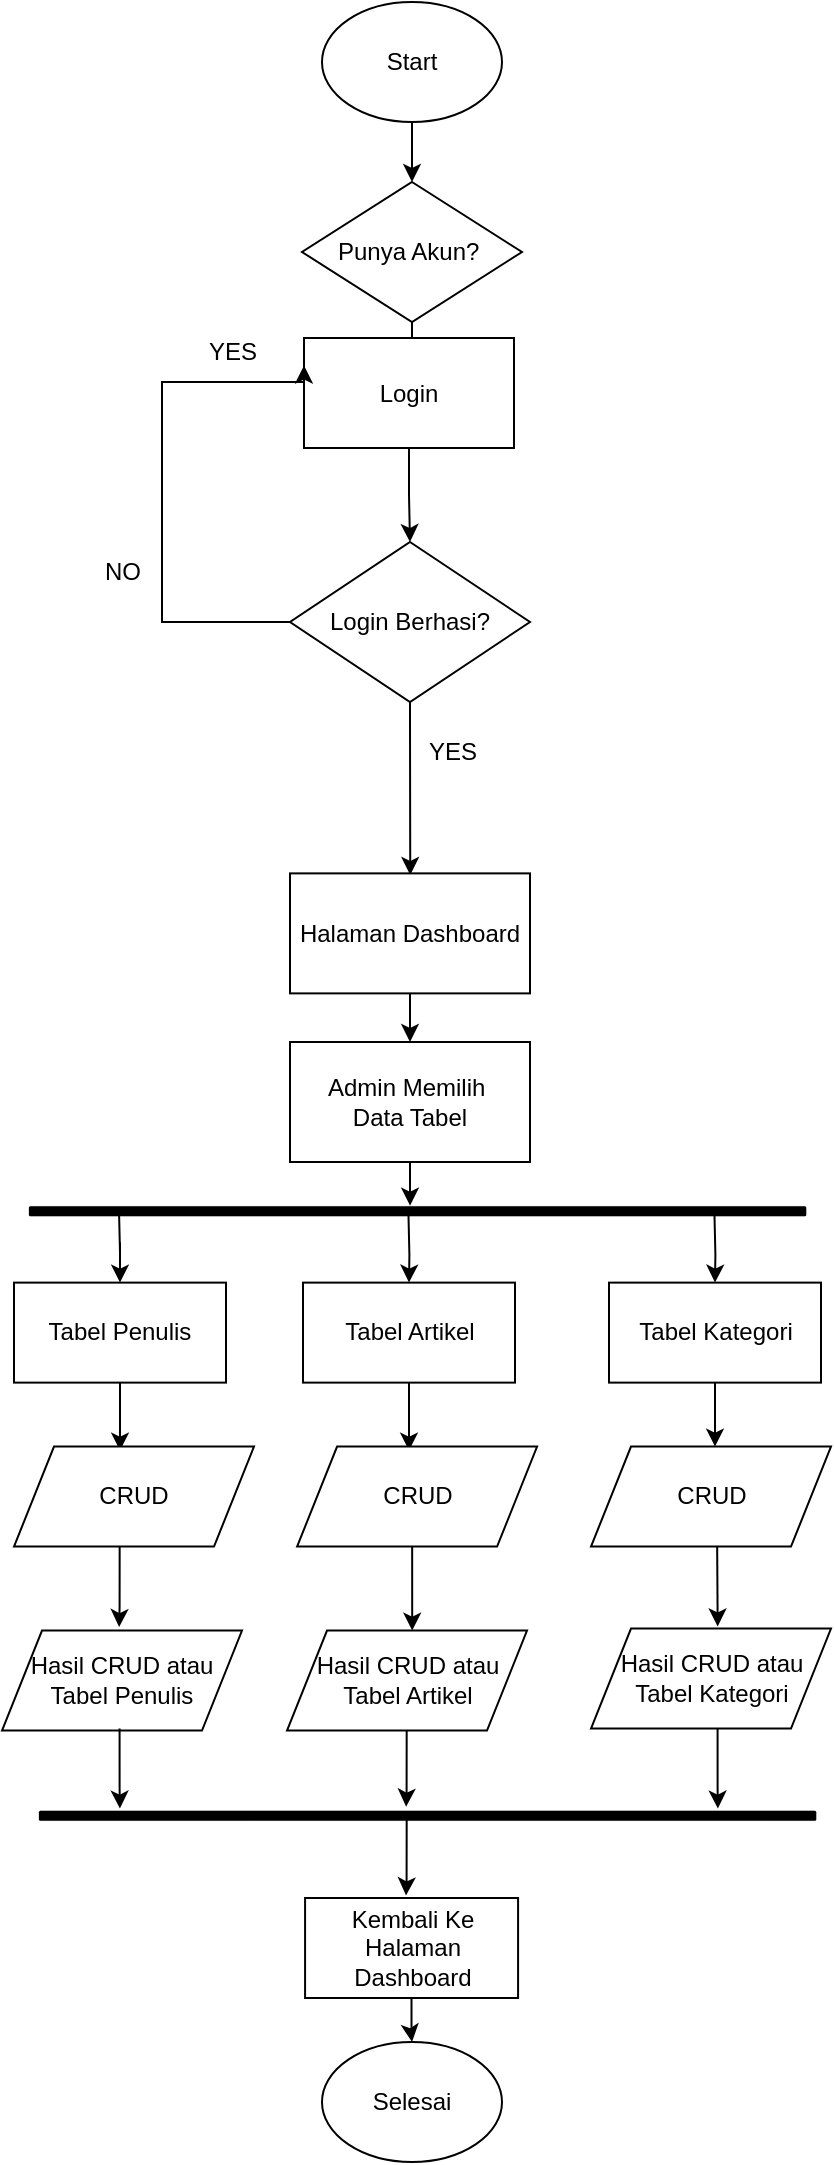 <mxfile version="24.4.13" type="github">
  <diagram id="C5RBs43oDa-KdzZeNtuy" name="Page-1">
    <mxGraphModel dx="849" dy="531" grid="1" gridSize="10" guides="1" tooltips="1" connect="1" arrows="1" fold="1" page="1" pageScale="1" pageWidth="827" pageHeight="1169" math="0" shadow="0">
      <root>
        <mxCell id="WIyWlLk6GJQsqaUBKTNV-0" />
        <mxCell id="WIyWlLk6GJQsqaUBKTNV-1" parent="WIyWlLk6GJQsqaUBKTNV-0" />
        <mxCell id="f-X-oOXz8kQgfOrzTP2Q-2" value="" style="edgeStyle=orthogonalEdgeStyle;rounded=0;orthogonalLoop=1;jettySize=auto;html=1;" parent="WIyWlLk6GJQsqaUBKTNV-1" source="f-X-oOXz8kQgfOrzTP2Q-0" target="f-X-oOXz8kQgfOrzTP2Q-3" edge="1">
          <mxGeometry relative="1" as="geometry">
            <mxPoint x="335" y="150" as="targetPoint" />
          </mxGeometry>
        </mxCell>
        <mxCell id="f-X-oOXz8kQgfOrzTP2Q-0" value="Start" style="ellipse;whiteSpace=wrap;html=1;" parent="WIyWlLk6GJQsqaUBKTNV-1" vertex="1">
          <mxGeometry x="290" y="50" width="90" height="60" as="geometry" />
        </mxCell>
        <mxCell id="f-X-oOXz8kQgfOrzTP2Q-5" value="" style="edgeStyle=orthogonalEdgeStyle;rounded=0;orthogonalLoop=1;jettySize=auto;html=1;" parent="WIyWlLk6GJQsqaUBKTNV-1" source="f-X-oOXz8kQgfOrzTP2Q-3" target="f-X-oOXz8kQgfOrzTP2Q-4" edge="1">
          <mxGeometry relative="1" as="geometry" />
        </mxCell>
        <mxCell id="f-X-oOXz8kQgfOrzTP2Q-3" value="Punya Akun?&amp;nbsp;" style="rhombus;whiteSpace=wrap;html=1;" parent="WIyWlLk6GJQsqaUBKTNV-1" vertex="1">
          <mxGeometry x="280" y="140" width="110" height="70" as="geometry" />
        </mxCell>
        <mxCell id="f-X-oOXz8kQgfOrzTP2Q-21" value="" style="edgeStyle=orthogonalEdgeStyle;rounded=0;orthogonalLoop=1;jettySize=auto;html=1;" parent="WIyWlLk6GJQsqaUBKTNV-1" source="f-X-oOXz8kQgfOrzTP2Q-4" target="WjMMoIh0oMpXKdFlW6NF-5" edge="1">
          <mxGeometry relative="1" as="geometry">
            <mxPoint x="182.5" y="330" as="targetPoint" />
          </mxGeometry>
        </mxCell>
        <mxCell id="f-X-oOXz8kQgfOrzTP2Q-4" value="Login" style="whiteSpace=wrap;html=1;" parent="WIyWlLk6GJQsqaUBKTNV-1" vertex="1">
          <mxGeometry x="281" y="218" width="105" height="55" as="geometry" />
        </mxCell>
        <mxCell id="f-X-oOXz8kQgfOrzTP2Q-8" value="YES" style="text;html=1;align=center;verticalAlign=middle;resizable=0;points=[];autosize=1;strokeColor=none;fillColor=none;" parent="WIyWlLk6GJQsqaUBKTNV-1" vertex="1">
          <mxGeometry x="220" y="210" width="50" height="30" as="geometry" />
        </mxCell>
        <mxCell id="f-X-oOXz8kQgfOrzTP2Q-22" style="edgeStyle=orthogonalEdgeStyle;rounded=0;orthogonalLoop=1;jettySize=auto;html=1;exitX=0;exitY=0.5;exitDx=0;exitDy=0;entryX=0;entryY=0.25;entryDx=0;entryDy=0;" parent="WIyWlLk6GJQsqaUBKTNV-1" source="WjMMoIh0oMpXKdFlW6NF-5" edge="1" target="f-X-oOXz8kQgfOrzTP2Q-4">
          <mxGeometry relative="1" as="geometry">
            <mxPoint x="122.5" y="361" as="sourcePoint" />
            <mxPoint x="130" y="232.75" as="targetPoint" />
            <Array as="points">
              <mxPoint x="210" y="360" />
              <mxPoint x="210" y="240" />
              <mxPoint x="281" y="240" />
            </Array>
          </mxGeometry>
        </mxCell>
        <mxCell id="f-X-oOXz8kQgfOrzTP2Q-29" style="edgeStyle=orthogonalEdgeStyle;rounded=0;orthogonalLoop=1;jettySize=auto;html=1;entryX=0.501;entryY=0.013;entryDx=0;entryDy=0;entryPerimeter=0;exitX=0.5;exitY=1;exitDx=0;exitDy=0;" parent="WIyWlLk6GJQsqaUBKTNV-1" source="WjMMoIh0oMpXKdFlW6NF-5" target="f-X-oOXz8kQgfOrzTP2Q-25" edge="1">
          <mxGeometry relative="1" as="geometry">
            <mxPoint x="180" y="420" as="sourcePoint" />
            <Array as="points">
              <mxPoint x="334" y="410" />
              <mxPoint x="335" y="410" />
            </Array>
          </mxGeometry>
        </mxCell>
        <mxCell id="f-X-oOXz8kQgfOrzTP2Q-34" value="" style="edgeStyle=orthogonalEdgeStyle;rounded=0;orthogonalLoop=1;jettySize=auto;html=1;" parent="WIyWlLk6GJQsqaUBKTNV-1" source="f-X-oOXz8kQgfOrzTP2Q-25" target="f-X-oOXz8kQgfOrzTP2Q-33" edge="1">
          <mxGeometry relative="1" as="geometry" />
        </mxCell>
        <mxCell id="f-X-oOXz8kQgfOrzTP2Q-25" value="Halaman Dashboard" style="whiteSpace=wrap;html=1;" parent="WIyWlLk6GJQsqaUBKTNV-1" vertex="1">
          <mxGeometry x="274" y="485.69" width="120" height="60" as="geometry" />
        </mxCell>
        <mxCell id="f-X-oOXz8kQgfOrzTP2Q-30" value="YES" style="text;html=1;align=center;verticalAlign=middle;resizable=0;points=[];autosize=1;strokeColor=none;fillColor=none;" parent="WIyWlLk6GJQsqaUBKTNV-1" vertex="1">
          <mxGeometry x="330" y="410" width="50" height="30" as="geometry" />
        </mxCell>
        <mxCell id="f-X-oOXz8kQgfOrzTP2Q-36" value="" style="edgeStyle=orthogonalEdgeStyle;rounded=0;orthogonalLoop=1;jettySize=auto;html=1;" parent="WIyWlLk6GJQsqaUBKTNV-1" source="f-X-oOXz8kQgfOrzTP2Q-33" target="f-X-oOXz8kQgfOrzTP2Q-35" edge="1">
          <mxGeometry relative="1" as="geometry">
            <Array as="points">
              <mxPoint x="340" y="680" />
              <mxPoint x="340" y="680" />
            </Array>
          </mxGeometry>
        </mxCell>
        <mxCell id="f-X-oOXz8kQgfOrzTP2Q-33" value="Admin Memilih&amp;nbsp;&lt;div&gt;Data Tabel&lt;/div&gt;" style="whiteSpace=wrap;html=1;" parent="WIyWlLk6GJQsqaUBKTNV-1" vertex="1">
          <mxGeometry x="274" y="570" width="120" height="60" as="geometry" />
        </mxCell>
        <mxCell id="f-X-oOXz8kQgfOrzTP2Q-35" value="" style="html=1;points=[];perimeter=orthogonalPerimeter;fillColor=strokeColor;rotation=90;strokeWidth=0;rounded=1;" parent="WIyWlLk6GJQsqaUBKTNV-1" vertex="1">
          <mxGeometry x="335.04" y="460" width="5" height="388.66" as="geometry" />
        </mxCell>
        <mxCell id="f-X-oOXz8kQgfOrzTP2Q-40" value="" style="edgeStyle=orthogonalEdgeStyle;rounded=0;orthogonalLoop=1;jettySize=auto;html=1;" parent="WIyWlLk6GJQsqaUBKTNV-1" target="f-X-oOXz8kQgfOrzTP2Q-44" edge="1">
          <mxGeometry relative="1" as="geometry">
            <mxPoint x="188.5" y="654.31" as="sourcePoint" />
            <mxPoint x="188.5" y="684.31" as="targetPoint" />
            <Array as="points" />
          </mxGeometry>
        </mxCell>
        <mxCell id="f-X-oOXz8kQgfOrzTP2Q-41" value="" style="edgeStyle=orthogonalEdgeStyle;rounded=0;orthogonalLoop=1;jettySize=auto;html=1;" parent="WIyWlLk6GJQsqaUBKTNV-1" target="f-X-oOXz8kQgfOrzTP2Q-45" edge="1">
          <mxGeometry relative="1" as="geometry">
            <mxPoint x="333.21" y="655.31" as="sourcePoint" />
            <mxPoint x="333.5" y="694.31" as="targetPoint" />
            <Array as="points" />
          </mxGeometry>
        </mxCell>
        <mxCell id="f-X-oOXz8kQgfOrzTP2Q-42" value="" style="edgeStyle=orthogonalEdgeStyle;rounded=0;orthogonalLoop=1;jettySize=auto;html=1;" parent="WIyWlLk6GJQsqaUBKTNV-1" target="f-X-oOXz8kQgfOrzTP2Q-46" edge="1">
          <mxGeometry relative="1" as="geometry">
            <mxPoint x="486.21" y="655.31" as="sourcePoint" />
            <mxPoint x="486.5" y="694.31" as="targetPoint" />
            <Array as="points" />
          </mxGeometry>
        </mxCell>
        <mxCell id="f-X-oOXz8kQgfOrzTP2Q-48" value="" style="edgeStyle=orthogonalEdgeStyle;rounded=0;orthogonalLoop=1;jettySize=auto;html=1;" parent="WIyWlLk6GJQsqaUBKTNV-1" source="f-X-oOXz8kQgfOrzTP2Q-44" edge="1">
          <mxGeometry relative="1" as="geometry">
            <mxPoint x="189.0" y="774.31" as="targetPoint" />
          </mxGeometry>
        </mxCell>
        <mxCell id="f-X-oOXz8kQgfOrzTP2Q-44" value="Tabel Penulis" style="rounded=0;whiteSpace=wrap;html=1;" parent="WIyWlLk6GJQsqaUBKTNV-1" vertex="1">
          <mxGeometry x="136" y="690.31" width="106" height="50" as="geometry" />
        </mxCell>
        <mxCell id="f-X-oOXz8kQgfOrzTP2Q-51" value="" style="edgeStyle=orthogonalEdgeStyle;rounded=0;orthogonalLoop=1;jettySize=auto;html=1;" parent="WIyWlLk6GJQsqaUBKTNV-1" source="f-X-oOXz8kQgfOrzTP2Q-45" edge="1">
          <mxGeometry relative="1" as="geometry">
            <mxPoint x="333.5" y="774.31" as="targetPoint" />
          </mxGeometry>
        </mxCell>
        <mxCell id="f-X-oOXz8kQgfOrzTP2Q-45" value="Tabel Artikel" style="rounded=0;whiteSpace=wrap;html=1;" parent="WIyWlLk6GJQsqaUBKTNV-1" vertex="1">
          <mxGeometry x="280.5" y="690.31" width="106" height="50" as="geometry" />
        </mxCell>
        <mxCell id="f-X-oOXz8kQgfOrzTP2Q-52" value="" style="edgeStyle=orthogonalEdgeStyle;rounded=0;orthogonalLoop=1;jettySize=auto;html=1;" parent="WIyWlLk6GJQsqaUBKTNV-1" source="f-X-oOXz8kQgfOrzTP2Q-46" edge="1">
          <mxGeometry relative="1" as="geometry">
            <mxPoint x="486.5" y="772.31" as="targetPoint" />
          </mxGeometry>
        </mxCell>
        <mxCell id="f-X-oOXz8kQgfOrzTP2Q-46" value="Tabel Kategori" style="rounded=0;whiteSpace=wrap;html=1;" parent="WIyWlLk6GJQsqaUBKTNV-1" vertex="1">
          <mxGeometry x="433.5" y="690.31" width="106" height="50" as="geometry" />
        </mxCell>
        <mxCell id="f-X-oOXz8kQgfOrzTP2Q-55" value="" style="edgeStyle=orthogonalEdgeStyle;rounded=0;orthogonalLoop=1;jettySize=auto;html=1;" parent="WIyWlLk6GJQsqaUBKTNV-1" target="f-X-oOXz8kQgfOrzTP2Q-66" edge="1">
          <mxGeometry relative="1" as="geometry">
            <mxPoint x="335.08" y="822.31" as="sourcePoint" />
            <mxPoint x="335.139" y="860.715" as="targetPoint" />
            <Array as="points">
              <mxPoint x="335.5" y="854.31" />
              <mxPoint x="335.5" y="854.31" />
            </Array>
          </mxGeometry>
        </mxCell>
        <mxCell id="f-X-oOXz8kQgfOrzTP2Q-56" value="" style="edgeStyle=orthogonalEdgeStyle;rounded=0;orthogonalLoop=1;jettySize=auto;html=1;entryX=0.215;entryY=0.121;entryDx=0;entryDy=0;entryPerimeter=0;" parent="WIyWlLk6GJQsqaUBKTNV-1" edge="1">
          <mxGeometry relative="1" as="geometry">
            <mxPoint x="487.58" y="822.31" as="sourcePoint" />
            <mxPoint x="487.842" y="862.215" as="targetPoint" />
            <Array as="points" />
          </mxGeometry>
        </mxCell>
        <mxCell id="f-X-oOXz8kQgfOrzTP2Q-59" value="CRUD" style="shape=parallelogram;perimeter=parallelogramPerimeter;whiteSpace=wrap;html=1;fixedSize=1;" parent="WIyWlLk6GJQsqaUBKTNV-1" vertex="1">
          <mxGeometry x="277.54" y="772.31" width="120" height="50" as="geometry" />
        </mxCell>
        <mxCell id="f-X-oOXz8kQgfOrzTP2Q-60" value="CRUD" style="shape=parallelogram;perimeter=parallelogramPerimeter;whiteSpace=wrap;html=1;fixedSize=1;" parent="WIyWlLk6GJQsqaUBKTNV-1" vertex="1">
          <mxGeometry x="424.5" y="772.31" width="120" height="50" as="geometry" />
        </mxCell>
        <mxCell id="f-X-oOXz8kQgfOrzTP2Q-61" value="CRUD" style="shape=parallelogram;perimeter=parallelogramPerimeter;whiteSpace=wrap;html=1;fixedSize=1;" parent="WIyWlLk6GJQsqaUBKTNV-1" vertex="1">
          <mxGeometry x="136" y="772.31" width="120" height="50" as="geometry" />
        </mxCell>
        <mxCell id="f-X-oOXz8kQgfOrzTP2Q-64" value="" style="edgeStyle=orthogonalEdgeStyle;rounded=0;orthogonalLoop=1;jettySize=auto;html=1;entryX=0.274;entryY=0.891;entryDx=0;entryDy=0;entryPerimeter=0;" parent="WIyWlLk6GJQsqaUBKTNV-1" edge="1">
          <mxGeometry relative="1" as="geometry">
            <mxPoint x="188.83" y="822.31" as="sourcePoint" />
            <mxPoint x="188.574" y="862.51" as="targetPoint" />
            <Array as="points">
              <mxPoint x="188.5" y="852.31" />
            </Array>
          </mxGeometry>
        </mxCell>
        <mxCell id="f-X-oOXz8kQgfOrzTP2Q-65" value="Hasil CRUD atau&lt;div&gt;Tabel Penulis&lt;/div&gt;" style="shape=parallelogram;perimeter=parallelogramPerimeter;whiteSpace=wrap;html=1;fixedSize=1;" parent="WIyWlLk6GJQsqaUBKTNV-1" vertex="1">
          <mxGeometry x="130" y="864.31" width="120" height="50" as="geometry" />
        </mxCell>
        <mxCell id="f-X-oOXz8kQgfOrzTP2Q-66" value="Hasil CRUD atau&lt;div&gt;Tabel Artikel&lt;/div&gt;" style="shape=parallelogram;perimeter=parallelogramPerimeter;whiteSpace=wrap;html=1;fixedSize=1;" parent="WIyWlLk6GJQsqaUBKTNV-1" vertex="1">
          <mxGeometry x="272.5" y="864.31" width="120" height="50" as="geometry" />
        </mxCell>
        <mxCell id="f-X-oOXz8kQgfOrzTP2Q-67" value="Hasil CRUD atau&lt;div&gt;Tabel Kategori&lt;/div&gt;" style="shape=parallelogram;perimeter=parallelogramPerimeter;whiteSpace=wrap;html=1;fixedSize=1;" parent="WIyWlLk6GJQsqaUBKTNV-1" vertex="1">
          <mxGeometry x="424.5" y="863.31" width="120" height="50" as="geometry" />
        </mxCell>
        <mxCell id="f-X-oOXz8kQgfOrzTP2Q-70" value="" style="edgeStyle=orthogonalEdgeStyle;rounded=0;orthogonalLoop=1;jettySize=auto;html=1;entryX=-0.366;entryY=0.527;entryDx=0;entryDy=0;entryPerimeter=0;" parent="WIyWlLk6GJQsqaUBKTNV-1" target="f-X-oOXz8kQgfOrzTP2Q-72" edge="1">
          <mxGeometry relative="1" as="geometry">
            <mxPoint x="332.34" y="914.31" as="sourcePoint" />
            <mxPoint x="332.084" y="954.51" as="targetPoint" />
            <Array as="points">
              <mxPoint x="332.5" y="944.31" />
            </Array>
          </mxGeometry>
        </mxCell>
        <mxCell id="f-X-oOXz8kQgfOrzTP2Q-72" value="" style="html=1;points=[];perimeter=orthogonalPerimeter;fillColor=strokeColor;rotation=90;strokeWidth=0;rounded=1;" parent="WIyWlLk6GJQsqaUBKTNV-1" vertex="1">
          <mxGeometry x="340.04" y="762.31" width="5" height="388.66" as="geometry" />
        </mxCell>
        <mxCell id="f-X-oOXz8kQgfOrzTP2Q-73" value="" style="edgeStyle=orthogonalEdgeStyle;rounded=0;orthogonalLoop=1;jettySize=auto;html=1;entryX=-0.366;entryY=0.527;entryDx=0;entryDy=0;entryPerimeter=0;" parent="WIyWlLk6GJQsqaUBKTNV-1" edge="1">
          <mxGeometry relative="1" as="geometry">
            <mxPoint x="487.79" y="913.31" as="sourcePoint" />
            <mxPoint x="487.95" y="953.31" as="targetPoint" />
            <Array as="points">
              <mxPoint x="487.95" y="943.31" />
            </Array>
          </mxGeometry>
        </mxCell>
        <mxCell id="f-X-oOXz8kQgfOrzTP2Q-74" value="" style="edgeStyle=orthogonalEdgeStyle;rounded=0;orthogonalLoop=1;jettySize=auto;html=1;entryX=-0.366;entryY=0.527;entryDx=0;entryDy=0;entryPerimeter=0;" parent="WIyWlLk6GJQsqaUBKTNV-1" edge="1">
          <mxGeometry relative="1" as="geometry">
            <mxPoint x="188.79" y="913.31" as="sourcePoint" />
            <mxPoint x="188.95" y="953.31" as="targetPoint" />
            <Array as="points">
              <mxPoint x="188.95" y="943.31" />
            </Array>
          </mxGeometry>
        </mxCell>
        <mxCell id="f-X-oOXz8kQgfOrzTP2Q-77" value="" style="edgeStyle=orthogonalEdgeStyle;rounded=0;orthogonalLoop=1;jettySize=auto;html=1;entryX=-0.366;entryY=0.527;entryDx=0;entryDy=0;entryPerimeter=0;" parent="WIyWlLk6GJQsqaUBKTNV-1" edge="1">
          <mxGeometry relative="1" as="geometry">
            <mxPoint x="332.34" y="959" as="sourcePoint" />
            <mxPoint x="332" y="996.69" as="targetPoint" />
            <Array as="points">
              <mxPoint x="332.5" y="989" />
            </Array>
          </mxGeometry>
        </mxCell>
        <mxCell id="f-X-oOXz8kQgfOrzTP2Q-80" value="" style="edgeStyle=orthogonalEdgeStyle;rounded=0;orthogonalLoop=1;jettySize=auto;html=1;" parent="WIyWlLk6GJQsqaUBKTNV-1" source="f-X-oOXz8kQgfOrzTP2Q-78" target="f-X-oOXz8kQgfOrzTP2Q-79" edge="1">
          <mxGeometry relative="1" as="geometry" />
        </mxCell>
        <mxCell id="f-X-oOXz8kQgfOrzTP2Q-78" value="&lt;div&gt;Kembali Ke&lt;/div&gt;Halaman Dashboard" style="whiteSpace=wrap;html=1;" parent="WIyWlLk6GJQsqaUBKTNV-1" vertex="1">
          <mxGeometry x="281.54" y="998" width="106.5" height="50" as="geometry" />
        </mxCell>
        <mxCell id="f-X-oOXz8kQgfOrzTP2Q-79" value="Selesai" style="ellipse;whiteSpace=wrap;html=1;" parent="WIyWlLk6GJQsqaUBKTNV-1" vertex="1">
          <mxGeometry x="290" y="1070" width="90" height="60" as="geometry" />
        </mxCell>
        <mxCell id="WjMMoIh0oMpXKdFlW6NF-5" value="Login Berhasi?" style="rhombus;whiteSpace=wrap;html=1;" parent="WIyWlLk6GJQsqaUBKTNV-1" vertex="1">
          <mxGeometry x="274" y="320" width="120" height="80" as="geometry" />
        </mxCell>
        <mxCell id="WjMMoIh0oMpXKdFlW6NF-6" value="NO" style="text;html=1;align=center;verticalAlign=middle;resizable=0;points=[];autosize=1;strokeColor=none;fillColor=none;" parent="WIyWlLk6GJQsqaUBKTNV-1" vertex="1">
          <mxGeometry x="170" y="320" width="40" height="30" as="geometry" />
        </mxCell>
      </root>
    </mxGraphModel>
  </diagram>
</mxfile>
